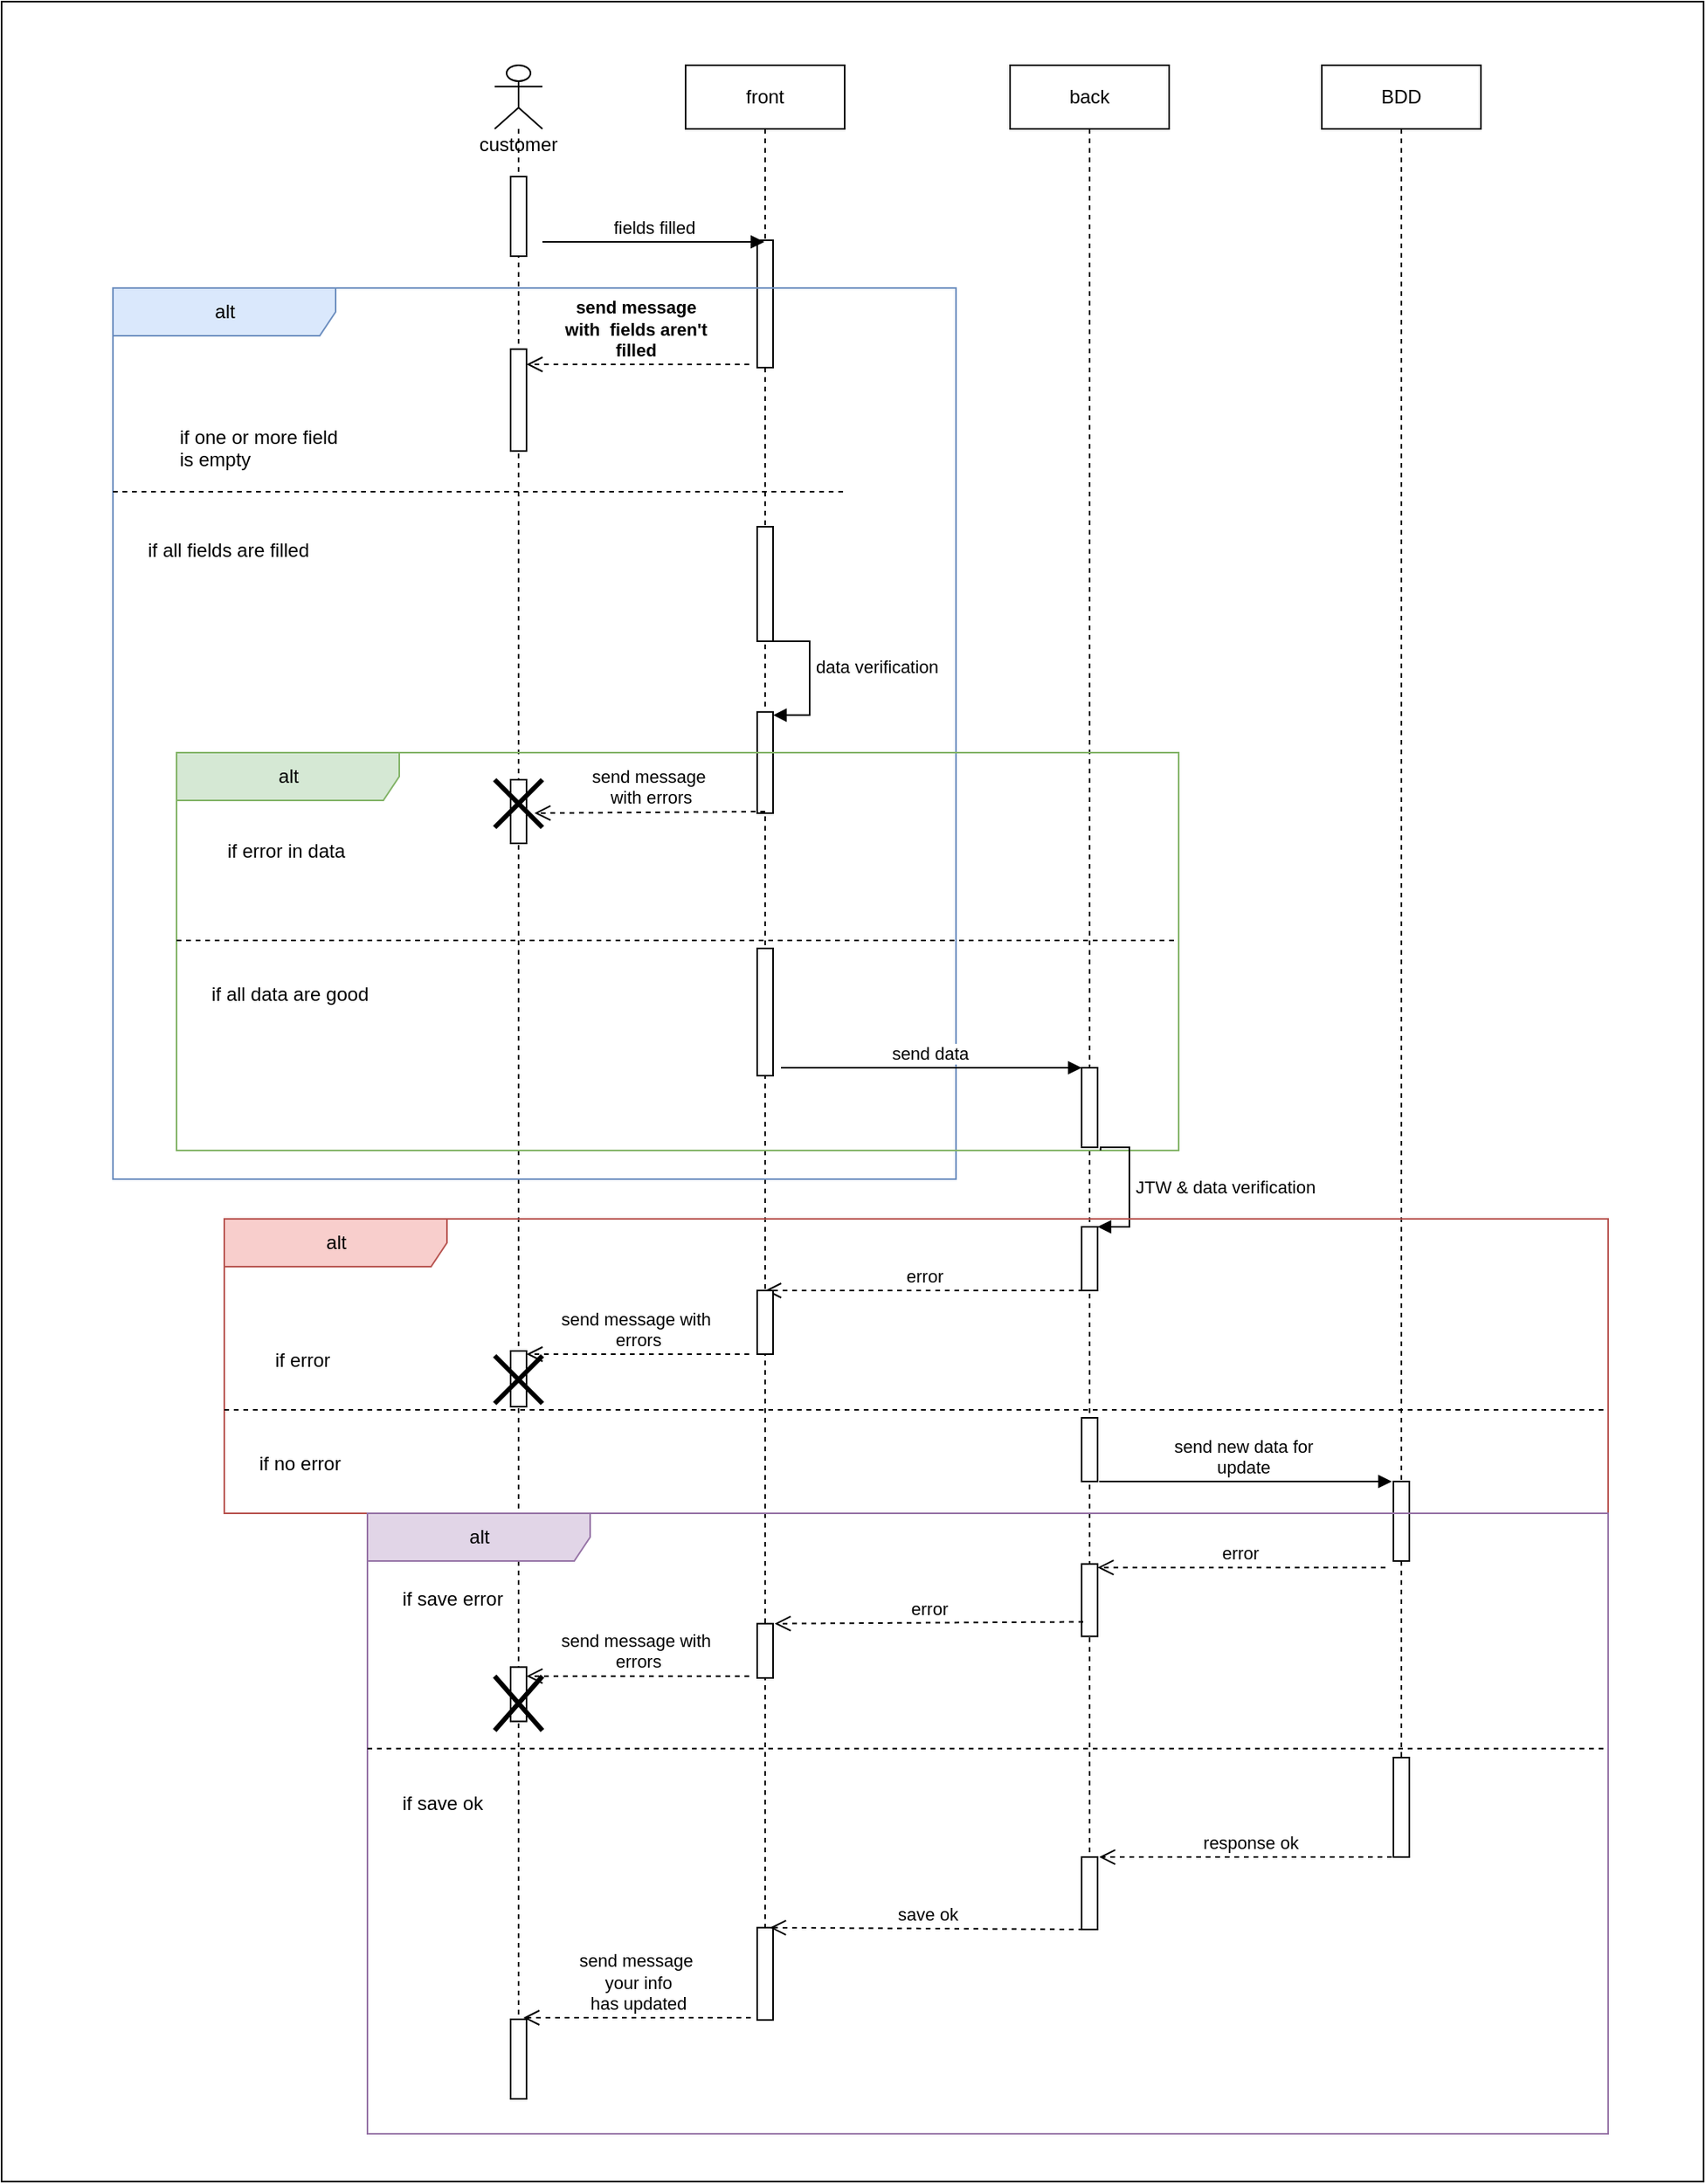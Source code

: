 <mxfile version="17.4.2" type="github">
  <diagram id="25xwmTqY8rjmzDrPn8V9" name="Page-1">
    <mxGraphModel dx="2249" dy="675" grid="1" gridSize="10" guides="1" tooltips="1" connect="1" arrows="1" fold="1" page="1" pageScale="1" pageWidth="827" pageHeight="1169" background="#ffffff" math="0" shadow="0">
      <root>
        <mxCell id="0" />
        <mxCell id="1" parent="0" />
        <mxCell id="YdH_Pr7AsXWT1lD_N69a-70" value="" style="rounded=0;whiteSpace=wrap;html=1;" vertex="1" parent="1">
          <mxGeometry x="-270" width="1070" height="1370" as="geometry" />
        </mxCell>
        <mxCell id="YdH_Pr7AsXWT1lD_N69a-2" value="back" style="shape=umlLifeline;perimeter=lifelinePerimeter;whiteSpace=wrap;html=1;container=1;collapsible=0;recursiveResize=0;outlineConnect=0;" vertex="1" parent="1">
          <mxGeometry x="364" y="40" width="100" height="1150" as="geometry" />
        </mxCell>
        <mxCell id="YdH_Pr7AsXWT1lD_N69a-31" value="" style="html=1;points=[];perimeter=orthogonalPerimeter;" vertex="1" parent="YdH_Pr7AsXWT1lD_N69a-2">
          <mxGeometry x="45" y="630" width="10" height="50" as="geometry" />
        </mxCell>
        <mxCell id="YdH_Pr7AsXWT1lD_N69a-33" value="" style="html=1;points=[];perimeter=orthogonalPerimeter;" vertex="1" parent="YdH_Pr7AsXWT1lD_N69a-2">
          <mxGeometry x="45" y="730" width="10" height="40" as="geometry" />
        </mxCell>
        <mxCell id="YdH_Pr7AsXWT1lD_N69a-4" value="front" style="shape=umlLifeline;perimeter=lifelinePerimeter;whiteSpace=wrap;html=1;container=1;collapsible=0;recursiveResize=0;outlineConnect=0;" vertex="1" parent="1">
          <mxGeometry x="160" y="40" width="100" height="1170" as="geometry" />
        </mxCell>
        <mxCell id="YdH_Pr7AsXWT1lD_N69a-13" value="" style="html=1;points=[];perimeter=orthogonalPerimeter;" vertex="1" parent="YdH_Pr7AsXWT1lD_N69a-4">
          <mxGeometry x="45" y="110" width="10" height="80" as="geometry" />
        </mxCell>
        <mxCell id="YdH_Pr7AsXWT1lD_N69a-6" value="BDD" style="shape=umlLifeline;perimeter=lifelinePerimeter;whiteSpace=wrap;html=1;container=1;collapsible=0;recursiveResize=0;outlineConnect=0;" vertex="1" parent="1">
          <mxGeometry x="560" y="40" width="100" height="1110" as="geometry" />
        </mxCell>
        <mxCell id="YdH_Pr7AsXWT1lD_N69a-8" value="customer" style="shape=umlLifeline;participant=umlActor;perimeter=lifelinePerimeter;whiteSpace=wrap;html=1;container=1;collapsible=0;recursiveResize=0;verticalAlign=top;spacingTop=36;outlineConnect=0;" vertex="1" parent="1">
          <mxGeometry x="40" y="40" width="30" height="1240" as="geometry" />
        </mxCell>
        <mxCell id="YdH_Pr7AsXWT1lD_N69a-12" value="" style="html=1;points=[];perimeter=orthogonalPerimeter;" vertex="1" parent="YdH_Pr7AsXWT1lD_N69a-8">
          <mxGeometry x="10" y="70" width="10" height="50" as="geometry" />
        </mxCell>
        <mxCell id="YdH_Pr7AsXWT1lD_N69a-14" value="fields filled" style="html=1;verticalAlign=bottom;endArrow=block;rounded=0;" edge="1" parent="1">
          <mxGeometry width="80" relative="1" as="geometry">
            <mxPoint x="70" y="151" as="sourcePoint" />
            <mxPoint x="209.5" y="151" as="targetPoint" />
          </mxGeometry>
        </mxCell>
        <mxCell id="YdH_Pr7AsXWT1lD_N69a-15" value="alt" style="shape=umlFrame;tabWidth=110;tabHeight=30;tabPosition=left;html=1;boundedLbl=1;labelInHeader=1;width=140;height=30;fillColor=#dae8fc;strokeColor=#6c8ebf;container=0;" vertex="1" parent="1">
          <mxGeometry x="-200" y="180" width="530" height="560" as="geometry" />
        </mxCell>
        <mxCell id="YdH_Pr7AsXWT1lD_N69a-16" value="if one or more field &#xa;is empty " style="text" vertex="1" parent="1">
          <mxGeometry x="-180" y="220" width="100" height="20" as="geometry">
            <mxPoint x="20" y="40" as="offset" />
          </mxGeometry>
        </mxCell>
        <mxCell id="YdH_Pr7AsXWT1lD_N69a-17" value="if all fields are filled" style="line;strokeWidth=1;dashed=1;labelPosition=center;verticalLabelPosition=bottom;align=left;verticalAlign=top;spacingLeft=20;spacingTop=15;" vertex="1" parent="1">
          <mxGeometry x="-200" y="300" width="460" height="16" as="geometry" />
        </mxCell>
        <mxCell id="YdH_Pr7AsXWT1lD_N69a-18" value="&lt;b&gt;send message&amp;nbsp;&lt;br&gt;with&amp;nbsp; fields aren&#39;t&amp;nbsp;&lt;br&gt;filled&amp;nbsp;&lt;/b&gt;" style="html=1;verticalAlign=bottom;endArrow=open;dashed=1;endSize=8;rounded=0;" edge="1" parent="1">
          <mxGeometry relative="1" as="geometry">
            <mxPoint x="200" y="228" as="sourcePoint" />
            <mxPoint x="60" y="228" as="targetPoint" />
          </mxGeometry>
        </mxCell>
        <mxCell id="YdH_Pr7AsXWT1lD_N69a-19" value="" style="html=1;points=[];perimeter=orthogonalPerimeter;" vertex="1" parent="1">
          <mxGeometry x="50" y="218.4" width="10" height="64" as="geometry" />
        </mxCell>
        <mxCell id="YdH_Pr7AsXWT1lD_N69a-20" value="" style="html=1;points=[];perimeter=orthogonalPerimeter;" vertex="1" parent="1">
          <mxGeometry x="205" y="330" width="10" height="72" as="geometry" />
        </mxCell>
        <mxCell id="YdH_Pr7AsXWT1lD_N69a-21" value="" style="html=1;points=[];perimeter=orthogonalPerimeter;" vertex="1" parent="1">
          <mxGeometry x="205" y="446.4" width="10" height="63.6" as="geometry" />
        </mxCell>
        <mxCell id="YdH_Pr7AsXWT1lD_N69a-22" value="data verification" style="edgeStyle=orthogonalEdgeStyle;html=1;align=left;spacingLeft=2;endArrow=block;rounded=0;entryX=1;entryY=0;" edge="1" parent="1">
          <mxGeometry relative="1" as="geometry">
            <mxPoint x="215" y="402" as="sourcePoint" />
            <Array as="points">
              <mxPoint x="208" y="402" />
              <mxPoint x="238" y="402" />
              <mxPoint x="238" y="448.4" />
            </Array>
            <mxPoint x="215" y="448.4" as="targetPoint" />
          </mxGeometry>
        </mxCell>
        <mxCell id="YdH_Pr7AsXWT1lD_N69a-23" value="alt" style="shape=umlFrame;tabWidth=110;tabHeight=30;tabPosition=left;html=1;boundedLbl=1;labelInHeader=1;width=140;height=30;fillColor=#d5e8d4;strokeColor=#82b366;container=0;" vertex="1" parent="1">
          <mxGeometry x="-160" y="472" width="630" height="250" as="geometry" />
        </mxCell>
        <mxCell id="YdH_Pr7AsXWT1lD_N69a-24" value="if error in data" style="text" vertex="1" parent="1">
          <mxGeometry x="-150" y="480" width="100" height="20" as="geometry">
            <mxPoint x="20" y="40" as="offset" />
          </mxGeometry>
        </mxCell>
        <mxCell id="YdH_Pr7AsXWT1lD_N69a-25" value="if all data are good" style="line;strokeWidth=1;dashed=1;labelPosition=center;verticalLabelPosition=bottom;align=left;verticalAlign=top;spacingLeft=20;spacingTop=15;" vertex="1" parent="1">
          <mxGeometry x="-160" y="585" width="630" height="10" as="geometry" />
        </mxCell>
        <mxCell id="YdH_Pr7AsXWT1lD_N69a-27" value="" style="html=1;points=[];perimeter=orthogonalPerimeter;" vertex="1" parent="1">
          <mxGeometry x="50" y="489" width="10" height="40" as="geometry" />
        </mxCell>
        <mxCell id="YdH_Pr7AsXWT1lD_N69a-28" value="" style="shape=umlDestroy;whiteSpace=wrap;html=1;strokeWidth=3;" vertex="1" parent="1">
          <mxGeometry x="40" y="489" width="30" height="30" as="geometry" />
        </mxCell>
        <mxCell id="YdH_Pr7AsXWT1lD_N69a-29" value="send message&amp;nbsp;&lt;br&gt;with errors" style="html=1;verticalAlign=bottom;endArrow=open;dashed=1;endSize=8;rounded=0;entryX=1.5;entryY=0.525;entryDx=0;entryDy=0;entryPerimeter=0;" edge="1" parent="1" target="YdH_Pr7AsXWT1lD_N69a-27">
          <mxGeometry relative="1" as="geometry">
            <mxPoint x="210" y="509" as="sourcePoint" />
            <mxPoint x="130" y="509" as="targetPoint" />
          </mxGeometry>
        </mxCell>
        <mxCell id="YdH_Pr7AsXWT1lD_N69a-30" value="" style="html=1;points=[];perimeter=orthogonalPerimeter;" vertex="1" parent="1">
          <mxGeometry x="205" y="595" width="10" height="80" as="geometry" />
        </mxCell>
        <mxCell id="YdH_Pr7AsXWT1lD_N69a-32" value="send data&amp;nbsp;" style="html=1;verticalAlign=bottom;endArrow=block;rounded=0;" edge="1" parent="1" target="YdH_Pr7AsXWT1lD_N69a-31">
          <mxGeometry width="80" relative="1" as="geometry">
            <mxPoint x="220" y="670" as="sourcePoint" />
            <mxPoint x="300" y="670" as="targetPoint" />
          </mxGeometry>
        </mxCell>
        <mxCell id="YdH_Pr7AsXWT1lD_N69a-34" value="JTW &amp;amp; data verification" style="edgeStyle=orthogonalEdgeStyle;html=1;align=left;spacingLeft=2;endArrow=block;rounded=0;entryX=1;entryY=0;exitX=0.922;exitY=1;exitDx=0;exitDy=0;exitPerimeter=0;" edge="1" target="YdH_Pr7AsXWT1lD_N69a-33" parent="1" source="YdH_Pr7AsXWT1lD_N69a-23">
          <mxGeometry relative="1" as="geometry">
            <mxPoint x="409" y="750" as="sourcePoint" />
            <Array as="points">
              <mxPoint x="421" y="720" />
              <mxPoint x="439" y="720" />
              <mxPoint x="439" y="770" />
            </Array>
          </mxGeometry>
        </mxCell>
        <mxCell id="YdH_Pr7AsXWT1lD_N69a-35" value="alt" style="shape=umlFrame;tabWidth=110;tabHeight=30;tabPosition=left;html=1;boundedLbl=1;labelInHeader=1;width=140;height=30;fillColor=#f8cecc;strokeColor=#b85450;container=0;" vertex="1" parent="1">
          <mxGeometry x="-130" y="765" width="870" height="185" as="geometry" />
        </mxCell>
        <mxCell id="YdH_Pr7AsXWT1lD_N69a-36" value="if error " style="text" vertex="1" parent="1">
          <mxGeometry x="-120" y="800" width="100" height="20" as="geometry">
            <mxPoint x="20" y="40" as="offset" />
          </mxGeometry>
        </mxCell>
        <mxCell id="YdH_Pr7AsXWT1lD_N69a-37" value="if no error" style="line;strokeWidth=1;dashed=1;labelPosition=center;verticalLabelPosition=bottom;align=left;verticalAlign=top;spacingLeft=20;spacingTop=15;" vertex="1" parent="1">
          <mxGeometry x="-130" y="880" width="870" height="10" as="geometry" />
        </mxCell>
        <mxCell id="YdH_Pr7AsXWT1lD_N69a-39" value="error" style="html=1;verticalAlign=bottom;endArrow=open;dashed=1;endSize=8;rounded=0;" edge="1" parent="1">
          <mxGeometry relative="1" as="geometry">
            <mxPoint x="410" y="810" as="sourcePoint" />
            <mxPoint x="210" y="810" as="targetPoint" />
          </mxGeometry>
        </mxCell>
        <mxCell id="YdH_Pr7AsXWT1lD_N69a-40" value="" style="html=1;points=[];perimeter=orthogonalPerimeter;" vertex="1" parent="1">
          <mxGeometry x="205" y="810" width="10" height="40" as="geometry" />
        </mxCell>
        <mxCell id="YdH_Pr7AsXWT1lD_N69a-41" value="" style="html=1;points=[];perimeter=orthogonalPerimeter;" vertex="1" parent="1">
          <mxGeometry x="50" y="848" width="10" height="35" as="geometry" />
        </mxCell>
        <mxCell id="YdH_Pr7AsXWT1lD_N69a-42" value="" style="shape=umlDestroy;whiteSpace=wrap;html=1;strokeWidth=3;" vertex="1" parent="1">
          <mxGeometry x="40" y="851" width="30" height="30" as="geometry" />
        </mxCell>
        <mxCell id="YdH_Pr7AsXWT1lD_N69a-43" value="send message with&amp;nbsp;&lt;br&gt;errors" style="html=1;verticalAlign=bottom;endArrow=open;dashed=1;endSize=8;rounded=0;" edge="1" parent="1" target="YdH_Pr7AsXWT1lD_N69a-41">
          <mxGeometry relative="1" as="geometry">
            <mxPoint x="200" y="850" as="sourcePoint" />
            <mxPoint x="120" y="850" as="targetPoint" />
          </mxGeometry>
        </mxCell>
        <mxCell id="YdH_Pr7AsXWT1lD_N69a-48" value="" style="html=1;points=[];perimeter=orthogonalPerimeter;" vertex="1" parent="1">
          <mxGeometry x="409" y="890" width="10" height="40" as="geometry" />
        </mxCell>
        <mxCell id="YdH_Pr7AsXWT1lD_N69a-49" value="send new data for&amp;nbsp;&lt;br&gt;update&amp;nbsp;" style="html=1;verticalAlign=bottom;endArrow=block;rounded=0;entryX=-0.1;entryY=0;entryDx=0;entryDy=0;entryPerimeter=0;" edge="1" parent="1" target="YdH_Pr7AsXWT1lD_N69a-50">
          <mxGeometry width="80" relative="1" as="geometry">
            <mxPoint x="420" y="930" as="sourcePoint" />
            <mxPoint x="500" y="930" as="targetPoint" />
          </mxGeometry>
        </mxCell>
        <mxCell id="YdH_Pr7AsXWT1lD_N69a-50" value="" style="html=1;points=[];perimeter=orthogonalPerimeter;" vertex="1" parent="1">
          <mxGeometry x="605" y="930" width="10" height="50" as="geometry" />
        </mxCell>
        <mxCell id="YdH_Pr7AsXWT1lD_N69a-51" value="alt" style="shape=umlFrame;tabWidth=110;tabHeight=30;tabPosition=left;html=1;boundedLbl=1;labelInHeader=1;width=140;height=30;fillColor=#e1d5e7;strokeColor=#9673a6;" vertex="1" parent="1">
          <mxGeometry x="-40" y="950" width="780" height="390" as="geometry" />
        </mxCell>
        <mxCell id="YdH_Pr7AsXWT1lD_N69a-52" value="if save error" style="text" vertex="1" parent="YdH_Pr7AsXWT1lD_N69a-51">
          <mxGeometry width="100" height="20" relative="1" as="geometry">
            <mxPoint x="20" y="40" as="offset" />
          </mxGeometry>
        </mxCell>
        <mxCell id="YdH_Pr7AsXWT1lD_N69a-53" value="if save ok" style="line;strokeWidth=1;dashed=1;labelPosition=center;verticalLabelPosition=bottom;align=left;verticalAlign=top;spacingLeft=20;spacingTop=15;" vertex="1" parent="YdH_Pr7AsXWT1lD_N69a-51">
          <mxGeometry y="142.14" width="780" height="11.371" as="geometry" />
        </mxCell>
        <mxCell id="YdH_Pr7AsXWT1lD_N69a-55" value="" style="html=1;points=[];perimeter=orthogonalPerimeter;" vertex="1" parent="YdH_Pr7AsXWT1lD_N69a-51">
          <mxGeometry x="449" y="31.839" width="10" height="45.485" as="geometry" />
        </mxCell>
        <mxCell id="YdH_Pr7AsXWT1lD_N69a-56" value="error&amp;nbsp;" style="html=1;verticalAlign=bottom;endArrow=open;dashed=1;endSize=8;rounded=0;" edge="1" parent="YdH_Pr7AsXWT1lD_N69a-51">
          <mxGeometry relative="1" as="geometry">
            <mxPoint x="640" y="34.114" as="sourcePoint" />
            <mxPoint x="459" y="34.114" as="targetPoint" />
          </mxGeometry>
        </mxCell>
        <mxCell id="YdH_Pr7AsXWT1lD_N69a-57" value="" style="html=1;points=[];perimeter=orthogonalPerimeter;" vertex="1" parent="YdH_Pr7AsXWT1lD_N69a-51">
          <mxGeometry x="245" y="69.365" width="10" height="34.114" as="geometry" />
        </mxCell>
        <mxCell id="YdH_Pr7AsXWT1lD_N69a-58" value="error" style="html=1;verticalAlign=bottom;endArrow=open;dashed=1;endSize=8;rounded=0;entryX=1.1;entryY=0;entryDx=0;entryDy=0;entryPerimeter=0;" edge="1" parent="YdH_Pr7AsXWT1lD_N69a-51" target="YdH_Pr7AsXWT1lD_N69a-57">
          <mxGeometry relative="1" as="geometry">
            <mxPoint x="450" y="68.227" as="sourcePoint" />
            <mxPoint x="370" y="68.227" as="targetPoint" />
          </mxGeometry>
        </mxCell>
        <mxCell id="YdH_Pr7AsXWT1lD_N69a-59" value="" style="html=1;points=[];perimeter=orthogonalPerimeter;" vertex="1" parent="YdH_Pr7AsXWT1lD_N69a-51">
          <mxGeometry x="90" y="96.656" width="10" height="34.114" as="geometry" />
        </mxCell>
        <mxCell id="YdH_Pr7AsXWT1lD_N69a-60" value="send message with&amp;nbsp;&lt;br&gt;errors" style="html=1;verticalAlign=bottom;endArrow=open;dashed=1;endSize=8;rounded=0;" edge="1" parent="YdH_Pr7AsXWT1lD_N69a-51">
          <mxGeometry relative="1" as="geometry">
            <mxPoint x="240" y="102.341" as="sourcePoint" />
            <mxPoint x="100" y="102.341" as="targetPoint" />
          </mxGeometry>
        </mxCell>
        <mxCell id="YdH_Pr7AsXWT1lD_N69a-61" value="" style="shape=umlDestroy;whiteSpace=wrap;html=1;strokeWidth=3;" vertex="1" parent="YdH_Pr7AsXWT1lD_N69a-51">
          <mxGeometry x="80" y="102.341" width="30" height="34.114" as="geometry" />
        </mxCell>
        <mxCell id="YdH_Pr7AsXWT1lD_N69a-62" value="" style="html=1;points=[];perimeter=orthogonalPerimeter;" vertex="1" parent="YdH_Pr7AsXWT1lD_N69a-51">
          <mxGeometry x="645" y="153.512" width="10" height="62.542" as="geometry" />
        </mxCell>
        <mxCell id="YdH_Pr7AsXWT1lD_N69a-63" value="" style="html=1;points=[];perimeter=orthogonalPerimeter;" vertex="1" parent="YdH_Pr7AsXWT1lD_N69a-51">
          <mxGeometry x="449" y="216.054" width="10" height="45.485" as="geometry" />
        </mxCell>
        <mxCell id="YdH_Pr7AsXWT1lD_N69a-65" value="response ok" style="html=1;verticalAlign=bottom;endArrow=open;dashed=1;endSize=8;rounded=0;" edge="1" parent="YdH_Pr7AsXWT1lD_N69a-51">
          <mxGeometry relative="1" as="geometry">
            <mxPoint x="650" y="216.054" as="sourcePoint" />
            <mxPoint x="460" y="216.054" as="targetPoint" />
          </mxGeometry>
        </mxCell>
        <mxCell id="YdH_Pr7AsXWT1lD_N69a-66" value="" style="html=1;points=[];perimeter=orthogonalPerimeter;" vertex="1" parent="YdH_Pr7AsXWT1lD_N69a-51">
          <mxGeometry x="245" y="260.401" width="10" height="57.993" as="geometry" />
        </mxCell>
        <mxCell id="YdH_Pr7AsXWT1lD_N69a-67" value="save ok" style="html=1;verticalAlign=bottom;endArrow=open;dashed=1;endSize=8;rounded=0;entryX=0.8;entryY=0;entryDx=0;entryDy=0;entryPerimeter=0;" edge="1" parent="YdH_Pr7AsXWT1lD_N69a-51" target="YdH_Pr7AsXWT1lD_N69a-66">
          <mxGeometry relative="1" as="geometry">
            <mxPoint x="450" y="261.538" as="sourcePoint" />
            <mxPoint x="370" y="261.538" as="targetPoint" />
          </mxGeometry>
        </mxCell>
        <mxCell id="YdH_Pr7AsXWT1lD_N69a-68" value="" style="html=1;points=[];perimeter=orthogonalPerimeter;" vertex="1" parent="YdH_Pr7AsXWT1lD_N69a-51">
          <mxGeometry x="90" y="318" width="10" height="50" as="geometry" />
        </mxCell>
        <mxCell id="YdH_Pr7AsXWT1lD_N69a-69" value="send message&amp;nbsp;&lt;br&gt;your info &lt;br&gt;has updated" style="html=1;verticalAlign=bottom;endArrow=open;dashed=1;endSize=8;rounded=0;entryX=0.8;entryY=-0.02;entryDx=0;entryDy=0;entryPerimeter=0;" edge="1" parent="YdH_Pr7AsXWT1lD_N69a-51" target="YdH_Pr7AsXWT1lD_N69a-68">
          <mxGeometry relative="1" as="geometry">
            <mxPoint x="241" y="317" as="sourcePoint" />
            <mxPoint x="161" y="317" as="targetPoint" />
          </mxGeometry>
        </mxCell>
      </root>
    </mxGraphModel>
  </diagram>
</mxfile>
